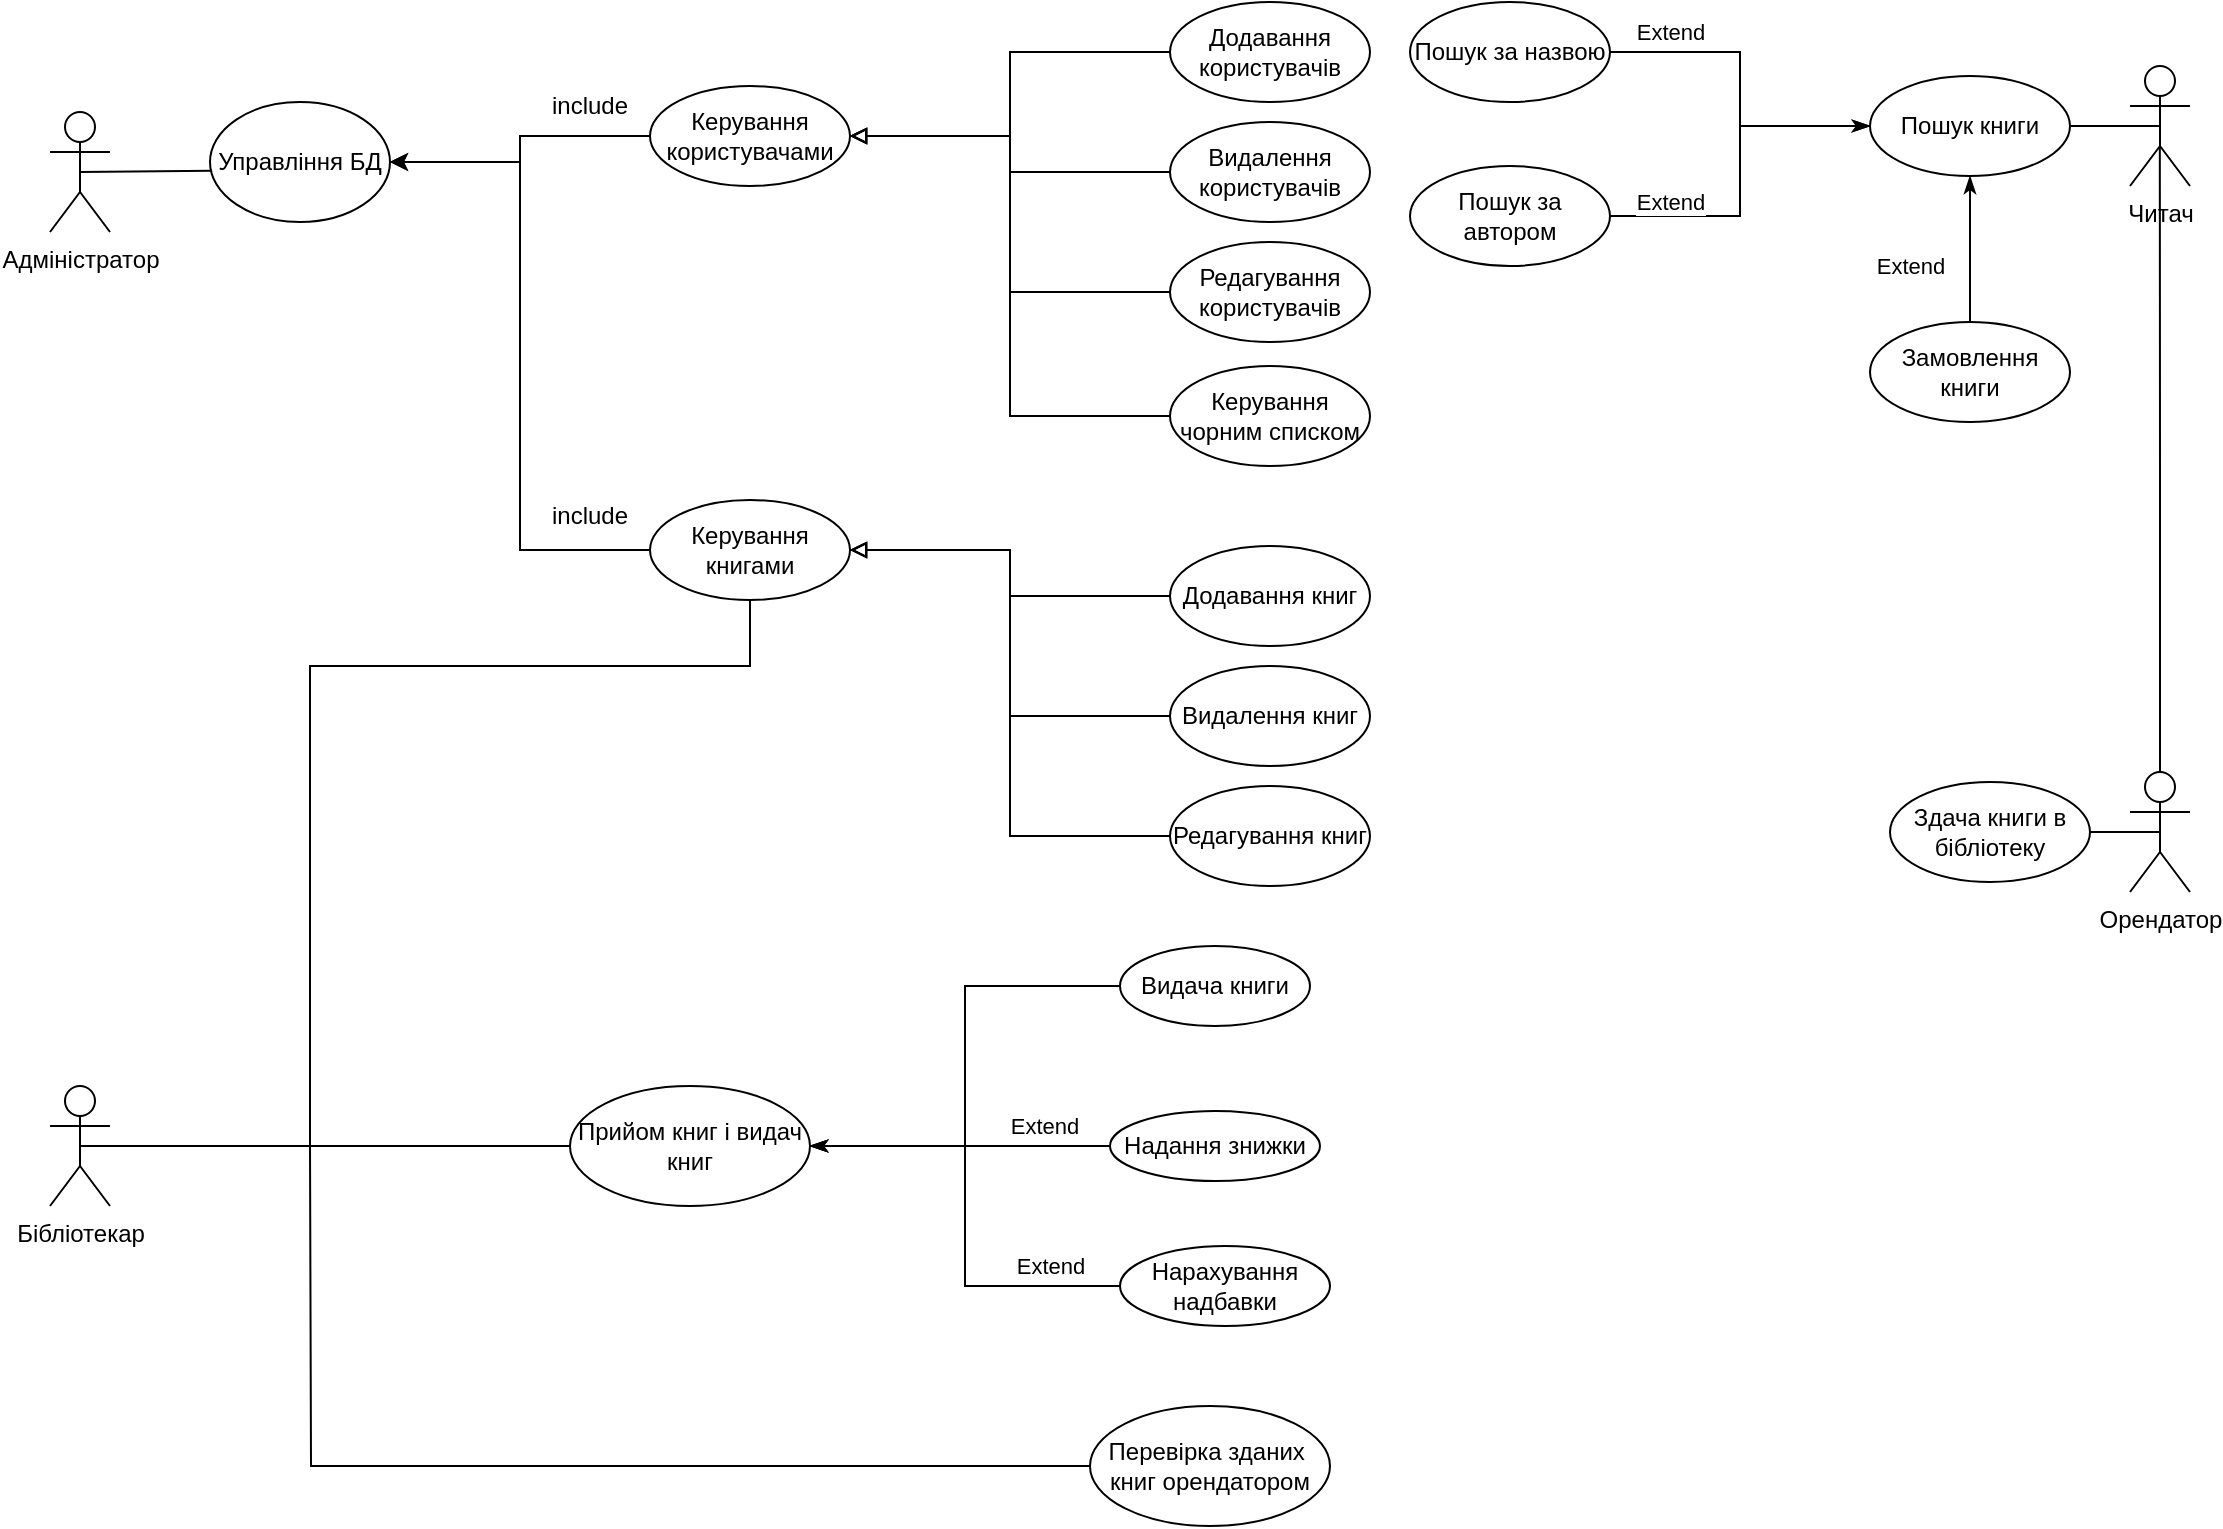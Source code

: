 <mxfile version="14.6.3" type="github"><diagram name="Page-1" id="e7e014a7-5840-1c2e-5031-d8a46d1fe8dd"><mxGraphModel dx="1185" dy="662" grid="1" gridSize="10" guides="1" tooltips="1" connect="1" arrows="1" fold="1" page="1" pageScale="1" pageWidth="1169" pageHeight="826" background="#ffffff" math="0" shadow="0"><root><mxCell id="0"/><mxCell id="1" parent="0"/><mxCell id="SxKo-OcmFjQGqQ5B9mya-41" value="Адміністратор&lt;br&gt;" style="shape=umlActor;verticalLabelPosition=bottom;verticalAlign=top;html=1;" vertex="1" parent="1"><mxGeometry x="50" y="73" width="30" height="60" as="geometry"/></mxCell><mxCell id="SxKo-OcmFjQGqQ5B9mya-98" style="edgeStyle=orthogonalEdgeStyle;rounded=0;orthogonalLoop=1;jettySize=auto;html=1;exitX=0.5;exitY=0.5;exitDx=0;exitDy=0;exitPerimeter=0;entryX=0.5;entryY=1;entryDx=0;entryDy=0;endArrow=none;endFill=0;strokeColor=#000000;" edge="1" parent="1" source="SxKo-OcmFjQGqQ5B9mya-42" target="SxKo-OcmFjQGqQ5B9mya-52"><mxGeometry relative="1" as="geometry"><Array as="points"><mxPoint x="180" y="590"/><mxPoint x="180" y="350"/><mxPoint x="400" y="350"/></Array></mxGeometry></mxCell><mxCell id="SxKo-OcmFjQGqQ5B9mya-42" value="Бібліотекар" style="shape=umlActor;verticalLabelPosition=bottom;verticalAlign=top;html=1;" vertex="1" parent="1"><mxGeometry x="50" y="560" width="30" height="60" as="geometry"/></mxCell><mxCell id="SxKo-OcmFjQGqQ5B9mya-114" style="edgeStyle=orthogonalEdgeStyle;rounded=0;sketch=0;orthogonalLoop=1;jettySize=auto;html=1;exitX=0.5;exitY=0.5;exitDx=0;exitDy=0;exitPerimeter=0;entryX=1;entryY=0.5;entryDx=0;entryDy=0;endArrow=none;endFill=0;strokeColor=#000000;" edge="1" parent="1" source="SxKo-OcmFjQGqQ5B9mya-43" target="SxKo-OcmFjQGqQ5B9mya-113"><mxGeometry relative="1" as="geometry"/></mxCell><mxCell id="SxKo-OcmFjQGqQ5B9mya-43" value="Читач&lt;br&gt;" style="shape=umlActor;verticalLabelPosition=bottom;verticalAlign=top;html=1;" vertex="1" parent="1"><mxGeometry x="1090" y="50" width="30" height="60" as="geometry"/></mxCell><mxCell id="SxKo-OcmFjQGqQ5B9mya-106" style="edgeStyle=orthogonalEdgeStyle;rounded=0;sketch=0;orthogonalLoop=1;jettySize=auto;html=1;endArrow=none;endFill=0;strokeColor=#000000;entryX=0.497;entryY=0.674;entryDx=0;entryDy=0;entryPerimeter=0;" edge="1" parent="1" source="SxKo-OcmFjQGqQ5B9mya-44" target="SxKo-OcmFjQGqQ5B9mya-43"><mxGeometry relative="1" as="geometry"/></mxCell><mxCell id="SxKo-OcmFjQGqQ5B9mya-125" style="edgeStyle=orthogonalEdgeStyle;rounded=0;sketch=0;orthogonalLoop=1;jettySize=auto;html=1;exitX=0.5;exitY=0.5;exitDx=0;exitDy=0;exitPerimeter=0;entryX=1;entryY=0.5;entryDx=0;entryDy=0;endArrow=none;endFill=0;strokeColor=#000000;" edge="1" parent="1" source="SxKo-OcmFjQGqQ5B9mya-44" target="SxKo-OcmFjQGqQ5B9mya-124"><mxGeometry relative="1" as="geometry"/></mxCell><mxCell id="SxKo-OcmFjQGqQ5B9mya-44" value="Орендатор&lt;br&gt;" style="shape=umlActor;verticalLabelPosition=bottom;verticalAlign=top;html=1;" vertex="1" parent="1"><mxGeometry x="1090" y="403" width="30" height="60" as="geometry"/></mxCell><mxCell id="SxKo-OcmFjQGqQ5B9mya-47" value="Управління БД" style="ellipse;whiteSpace=wrap;html=1;" vertex="1" parent="1"><mxGeometry x="130" y="68" width="90" height="60" as="geometry"/></mxCell><mxCell id="SxKo-OcmFjQGqQ5B9mya-49" value="" style="endArrow=none;html=1;entryX=0.012;entryY=0.573;entryDx=0;entryDy=0;entryPerimeter=0;exitX=0.5;exitY=0.5;exitDx=0;exitDy=0;exitPerimeter=0;" edge="1" parent="1" source="SxKo-OcmFjQGqQ5B9mya-41" target="SxKo-OcmFjQGqQ5B9mya-47"><mxGeometry width="50" height="50" relative="1" as="geometry"><mxPoint x="120" y="140" as="sourcePoint"/><mxPoint x="170" y="90" as="targetPoint"/></mxGeometry></mxCell><mxCell id="SxKo-OcmFjQGqQ5B9mya-62" style="edgeStyle=orthogonalEdgeStyle;rounded=0;orthogonalLoop=1;jettySize=auto;html=1;entryX=1;entryY=0.5;entryDx=0;entryDy=0;" edge="1" parent="1" source="SxKo-OcmFjQGqQ5B9mya-50" target="SxKo-OcmFjQGqQ5B9mya-47"><mxGeometry relative="1" as="geometry"/></mxCell><mxCell id="SxKo-OcmFjQGqQ5B9mya-50" value="Керування користувачами" style="ellipse;whiteSpace=wrap;html=1;" vertex="1" parent="1"><mxGeometry x="350" y="60" width="100" height="50" as="geometry"/></mxCell><mxCell id="SxKo-OcmFjQGqQ5B9mya-63" style="edgeStyle=orthogonalEdgeStyle;rounded=0;orthogonalLoop=1;jettySize=auto;html=1;entryX=1;entryY=0.5;entryDx=0;entryDy=0;" edge="1" parent="1" source="SxKo-OcmFjQGqQ5B9mya-52" target="SxKo-OcmFjQGqQ5B9mya-47"><mxGeometry relative="1" as="geometry"/></mxCell><mxCell id="SxKo-OcmFjQGqQ5B9mya-52" value="Керування книгами&lt;br&gt;" style="ellipse;whiteSpace=wrap;html=1;" vertex="1" parent="1"><mxGeometry x="350" y="267" width="100" height="50" as="geometry"/></mxCell><mxCell id="SxKo-OcmFjQGqQ5B9mya-64" style="edgeStyle=orthogonalEdgeStyle;rounded=0;orthogonalLoop=1;jettySize=auto;html=1;entryX=1;entryY=0.5;entryDx=0;entryDy=0;endArrow=block;endFill=0;" edge="1" parent="1" source="SxKo-OcmFjQGqQ5B9mya-56" target="SxKo-OcmFjQGqQ5B9mya-50"><mxGeometry relative="1" as="geometry"/></mxCell><mxCell id="SxKo-OcmFjQGqQ5B9mya-56" value="Додавання користувачів&lt;br&gt;" style="ellipse;whiteSpace=wrap;html=1;" vertex="1" parent="1"><mxGeometry x="610" y="18" width="100" height="50" as="geometry"/></mxCell><mxCell id="SxKo-OcmFjQGqQ5B9mya-65" style="edgeStyle=orthogonalEdgeStyle;rounded=0;orthogonalLoop=1;jettySize=auto;html=1;endArrow=block;endFill=0;" edge="1" parent="1" source="SxKo-OcmFjQGqQ5B9mya-57" target="SxKo-OcmFjQGqQ5B9mya-50"><mxGeometry relative="1" as="geometry"/></mxCell><mxCell id="SxKo-OcmFjQGqQ5B9mya-57" value="Видалення користувачів" style="ellipse;whiteSpace=wrap;html=1;" vertex="1" parent="1"><mxGeometry x="610" y="78" width="100" height="50" as="geometry"/></mxCell><mxCell id="SxKo-OcmFjQGqQ5B9mya-66" style="edgeStyle=orthogonalEdgeStyle;rounded=0;orthogonalLoop=1;jettySize=auto;html=1;entryX=1;entryY=0.5;entryDx=0;entryDy=0;endArrow=block;endFill=0;" edge="1" parent="1" source="SxKo-OcmFjQGqQ5B9mya-58" target="SxKo-OcmFjQGqQ5B9mya-50"><mxGeometry relative="1" as="geometry"/></mxCell><mxCell id="SxKo-OcmFjQGqQ5B9mya-58" value="Редагування користувачів" style="ellipse;whiteSpace=wrap;html=1;" vertex="1" parent="1"><mxGeometry x="610" y="138" width="100" height="50" as="geometry"/></mxCell><mxCell id="SxKo-OcmFjQGqQ5B9mya-70" style="edgeStyle=orthogonalEdgeStyle;rounded=0;orthogonalLoop=1;jettySize=auto;html=1;entryX=1;entryY=0.5;entryDx=0;entryDy=0;endArrow=block;endFill=0;" edge="1" parent="1" source="SxKo-OcmFjQGqQ5B9mya-67" target="SxKo-OcmFjQGqQ5B9mya-52"><mxGeometry relative="1" as="geometry"/></mxCell><mxCell id="SxKo-OcmFjQGqQ5B9mya-67" value="Додавання книг" style="ellipse;whiteSpace=wrap;html=1;" vertex="1" parent="1"><mxGeometry x="610" y="290" width="100" height="50" as="geometry"/></mxCell><mxCell id="SxKo-OcmFjQGqQ5B9mya-71" style="edgeStyle=orthogonalEdgeStyle;rounded=0;orthogonalLoop=1;jettySize=auto;html=1;entryX=1;entryY=0.5;entryDx=0;entryDy=0;endArrow=block;endFill=0;" edge="1" parent="1" source="SxKo-OcmFjQGqQ5B9mya-68" target="SxKo-OcmFjQGqQ5B9mya-52"><mxGeometry relative="1" as="geometry"/></mxCell><mxCell id="SxKo-OcmFjQGqQ5B9mya-68" value="Видалення книг&lt;br&gt;" style="ellipse;whiteSpace=wrap;html=1;" vertex="1" parent="1"><mxGeometry x="610" y="350" width="100" height="50" as="geometry"/></mxCell><mxCell id="SxKo-OcmFjQGqQ5B9mya-73" style="edgeStyle=orthogonalEdgeStyle;rounded=0;orthogonalLoop=1;jettySize=auto;html=1;entryX=1;entryY=0.5;entryDx=0;entryDy=0;endArrow=block;endFill=0;" edge="1" parent="1" source="SxKo-OcmFjQGqQ5B9mya-69" target="SxKo-OcmFjQGqQ5B9mya-52"><mxGeometry relative="1" as="geometry"/></mxCell><mxCell id="SxKo-OcmFjQGqQ5B9mya-69" value="Редагування книг" style="ellipse;whiteSpace=wrap;html=1;" vertex="1" parent="1"><mxGeometry x="610" y="410" width="100" height="50" as="geometry"/></mxCell><mxCell id="SxKo-OcmFjQGqQ5B9mya-80" value="include&lt;br&gt;" style="text;html=1;strokeColor=none;fillColor=none;align=center;verticalAlign=middle;whiteSpace=wrap;rounded=0;" vertex="1" parent="1"><mxGeometry x="300" y="60" width="40" height="20" as="geometry"/></mxCell><mxCell id="SxKo-OcmFjQGqQ5B9mya-81" value="include&lt;br&gt;" style="text;html=1;strokeColor=none;fillColor=none;align=center;verticalAlign=middle;whiteSpace=wrap;rounded=0;" vertex="1" parent="1"><mxGeometry x="300" y="265" width="40" height="20" as="geometry"/></mxCell><mxCell id="SxKo-OcmFjQGqQ5B9mya-101" style="edgeStyle=orthogonalEdgeStyle;rounded=0;orthogonalLoop=1;jettySize=auto;html=1;entryX=1;entryY=0.5;entryDx=0;entryDy=0;endArrow=classicThin;endFill=1;strokeColor=#000000;" edge="1" parent="1" source="SxKo-OcmFjQGqQ5B9mya-82" target="SxKo-OcmFjQGqQ5B9mya-87"><mxGeometry relative="1" as="geometry"/></mxCell><mxCell id="SxKo-OcmFjQGqQ5B9mya-82" value="Видача книги" style="ellipse;whiteSpace=wrap;html=1;" vertex="1" parent="1"><mxGeometry x="585" y="490" width="95" height="40" as="geometry"/></mxCell><mxCell id="SxKo-OcmFjQGqQ5B9mya-100" style="edgeStyle=orthogonalEdgeStyle;rounded=0;orthogonalLoop=1;jettySize=auto;html=1;endArrow=classicThin;endFill=1;strokeColor=#000000;sketch=0;" edge="1" parent="1" source="SxKo-OcmFjQGqQ5B9mya-83" target="SxKo-OcmFjQGqQ5B9mya-87"><mxGeometry relative="1" as="geometry"/></mxCell><mxCell id="SxKo-OcmFjQGqQ5B9mya-103" value="Extend" style="edgeLabel;html=1;align=center;verticalAlign=middle;resizable=0;points=[];" vertex="1" connectable="0" parent="SxKo-OcmFjQGqQ5B9mya-100"><mxGeometry x="-0.716" y="-1" relative="1" as="geometry"><mxPoint x="-12" y="-9" as="offset"/></mxGeometry></mxCell><mxCell id="SxKo-OcmFjQGqQ5B9mya-83" value="Надання знижки" style="ellipse;whiteSpace=wrap;html=1;" vertex="1" parent="1"><mxGeometry x="580" y="572.5" width="105" height="35" as="geometry"/></mxCell><mxCell id="SxKo-OcmFjQGqQ5B9mya-102" style="edgeStyle=orthogonalEdgeStyle;rounded=0;orthogonalLoop=1;jettySize=auto;html=1;entryX=1;entryY=0.5;entryDx=0;entryDy=0;endArrow=classicThin;endFill=1;strokeColor=#000000;" edge="1" parent="1" source="SxKo-OcmFjQGqQ5B9mya-84" target="SxKo-OcmFjQGqQ5B9mya-87"><mxGeometry relative="1" as="geometry"/></mxCell><mxCell id="SxKo-OcmFjQGqQ5B9mya-84" value="Нарахування надбавки&lt;br&gt;" style="ellipse;whiteSpace=wrap;html=1;" vertex="1" parent="1"><mxGeometry x="585" y="640" width="105" height="40" as="geometry"/></mxCell><mxCell id="SxKo-OcmFjQGqQ5B9mya-99" style="edgeStyle=orthogonalEdgeStyle;rounded=0;orthogonalLoop=1;jettySize=auto;html=1;endArrow=none;endFill=0;strokeColor=#000000;" edge="1" parent="1" source="SxKo-OcmFjQGqQ5B9mya-87" target="SxKo-OcmFjQGqQ5B9mya-42"><mxGeometry relative="1" as="geometry"/></mxCell><mxCell id="SxKo-OcmFjQGqQ5B9mya-87" value="Прийом книг і видач книг" style="ellipse;whiteSpace=wrap;html=1;" vertex="1" parent="1"><mxGeometry x="310" y="560" width="120" height="60" as="geometry"/></mxCell><mxCell id="SxKo-OcmFjQGqQ5B9mya-105" value="Extend" style="edgeLabel;html=1;align=center;verticalAlign=middle;resizable=0;points=[];" vertex="1" connectable="0" parent="1"><mxGeometry x="549.997" y="650" as="geometry"/></mxCell><mxCell id="SxKo-OcmFjQGqQ5B9mya-108" style="edgeStyle=orthogonalEdgeStyle;rounded=0;sketch=0;orthogonalLoop=1;jettySize=auto;html=1;endArrow=none;endFill=0;strokeColor=#000000;" edge="1" parent="1" source="SxKo-OcmFjQGqQ5B9mya-107"><mxGeometry relative="1" as="geometry"><mxPoint x="180" y="590" as="targetPoint"/></mxGeometry></mxCell><mxCell id="SxKo-OcmFjQGqQ5B9mya-107" value="Перевірка зданих&amp;nbsp; книг орендатором" style="ellipse;whiteSpace=wrap;html=1;" vertex="1" parent="1"><mxGeometry x="570" y="720" width="120" height="60" as="geometry"/></mxCell><mxCell id="SxKo-OcmFjQGqQ5B9mya-111" style="edgeStyle=orthogonalEdgeStyle;rounded=0;sketch=0;orthogonalLoop=1;jettySize=auto;html=1;exitX=0;exitY=0.5;exitDx=0;exitDy=0;entryX=1;entryY=0.5;entryDx=0;entryDy=0;endArrow=block;endFill=0;strokeColor=#000000;" edge="1" parent="1" source="SxKo-OcmFjQGqQ5B9mya-110" target="SxKo-OcmFjQGqQ5B9mya-50"><mxGeometry relative="1" as="geometry"/></mxCell><mxCell id="SxKo-OcmFjQGqQ5B9mya-110" value="Керування чорним списком" style="ellipse;whiteSpace=wrap;html=1;" vertex="1" parent="1"><mxGeometry x="610" y="200" width="100" height="50" as="geometry"/></mxCell><mxCell id="SxKo-OcmFjQGqQ5B9mya-113" value="Пошук книги" style="ellipse;whiteSpace=wrap;html=1;" vertex="1" parent="1"><mxGeometry x="960" y="55" width="100" height="50" as="geometry"/></mxCell><mxCell id="SxKo-OcmFjQGqQ5B9mya-117" style="edgeStyle=orthogonalEdgeStyle;rounded=0;sketch=0;orthogonalLoop=1;jettySize=auto;html=1;entryX=0;entryY=0.5;entryDx=0;entryDy=0;endArrow=classicThin;endFill=1;strokeColor=#000000;" edge="1" parent="1" source="SxKo-OcmFjQGqQ5B9mya-115" target="SxKo-OcmFjQGqQ5B9mya-113"><mxGeometry relative="1" as="geometry"/></mxCell><mxCell id="SxKo-OcmFjQGqQ5B9mya-115" value="Пошук за назвою" style="ellipse;whiteSpace=wrap;html=1;" vertex="1" parent="1"><mxGeometry x="730" y="18" width="100" height="50" as="geometry"/></mxCell><mxCell id="SxKo-OcmFjQGqQ5B9mya-118" style="edgeStyle=orthogonalEdgeStyle;rounded=0;sketch=0;orthogonalLoop=1;jettySize=auto;html=1;entryX=0;entryY=0.5;entryDx=0;entryDy=0;endArrow=classicThin;endFill=1;strokeColor=#000000;" edge="1" parent="1" source="SxKo-OcmFjQGqQ5B9mya-116" target="SxKo-OcmFjQGqQ5B9mya-113"><mxGeometry relative="1" as="geometry"/></mxCell><mxCell id="SxKo-OcmFjQGqQ5B9mya-116" value="Пошук за автором" style="ellipse;whiteSpace=wrap;html=1;" vertex="1" parent="1"><mxGeometry x="730" y="100" width="100" height="50" as="geometry"/></mxCell><mxCell id="SxKo-OcmFjQGqQ5B9mya-119" value="Extend" style="edgeLabel;html=1;align=center;verticalAlign=middle;resizable=0;points=[];" vertex="1" connectable="0" parent="1"><mxGeometry x="860.001" y="33" as="geometry"/></mxCell><mxCell id="SxKo-OcmFjQGqQ5B9mya-120" value="Extend" style="edgeLabel;html=1;align=center;verticalAlign=middle;resizable=0;points=[];" vertex="1" connectable="0" parent="1"><mxGeometry x="860.001" y="118" as="geometry"/></mxCell><mxCell id="SxKo-OcmFjQGqQ5B9mya-122" style="edgeStyle=orthogonalEdgeStyle;rounded=0;sketch=0;orthogonalLoop=1;jettySize=auto;html=1;entryX=0.5;entryY=1;entryDx=0;entryDy=0;endArrow=classicThin;endFill=1;strokeColor=#000000;" edge="1" parent="1" source="SxKo-OcmFjQGqQ5B9mya-121" target="SxKo-OcmFjQGqQ5B9mya-113"><mxGeometry relative="1" as="geometry"/></mxCell><mxCell id="SxKo-OcmFjQGqQ5B9mya-121" value="Замовлення книги" style="ellipse;whiteSpace=wrap;html=1;" vertex="1" parent="1"><mxGeometry x="960" y="178" width="100" height="50" as="geometry"/></mxCell><mxCell id="SxKo-OcmFjQGqQ5B9mya-123" value="Extend" style="edgeLabel;html=1;align=center;verticalAlign=middle;resizable=0;points=[];" vertex="1" connectable="0" parent="1"><mxGeometry x="980.001" y="150" as="geometry"/></mxCell><mxCell id="SxKo-OcmFjQGqQ5B9mya-124" value="Здача книги в бібліотеку" style="ellipse;whiteSpace=wrap;html=1;" vertex="1" parent="1"><mxGeometry x="970" y="408" width="100" height="50" as="geometry"/></mxCell></root></mxGraphModel></diagram></mxfile>